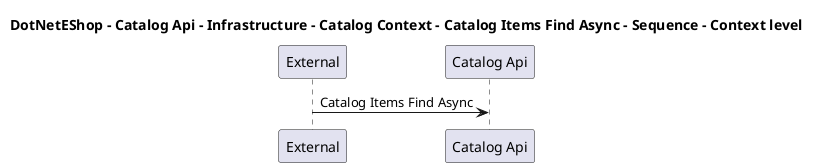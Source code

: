 @startuml

title DotNetEShop - Catalog Api - Infrastructure - Catalog Context - Catalog Items Find Async - Sequence - Context level

participant "External" as C4InterFlow.SoftwareSystems.ExternalSystem
participant "Catalog Api" as DotNetEShop.SoftwareSystems.CatalogApi

C4InterFlow.SoftwareSystems.ExternalSystem -> DotNetEShop.SoftwareSystems.CatalogApi : Catalog Items Find Async


@enduml
